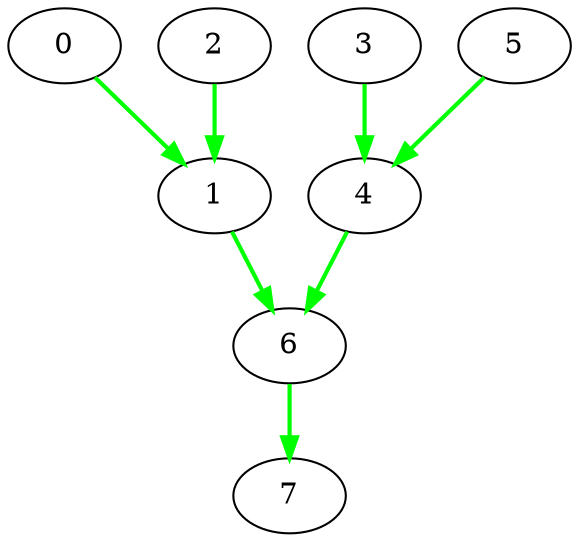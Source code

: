 digraph {
  0 [label="0", color=black];
  7 [label="7", color=black];
  6 -> 7 [label="", color=green, penwidth=2];
  2 [label="2", color=black];
  4 [label="4", color=black];
  3 -> 4 [label="", color=green, penwidth=2];
  5 -> 4 [label="", color=green, penwidth=2];
  6 [label="6", color=black];
  1 -> 6 [label="", color=green, penwidth=2];
  4 -> 6 [label="", color=green, penwidth=2];
  1 [label="1", color=black];
  0 -> 1 [label="", color=green, penwidth=2];
  2 -> 1 [label="", color=green, penwidth=2];
  3 [label="3", color=black];
  5 [label="5", color=black];
}
